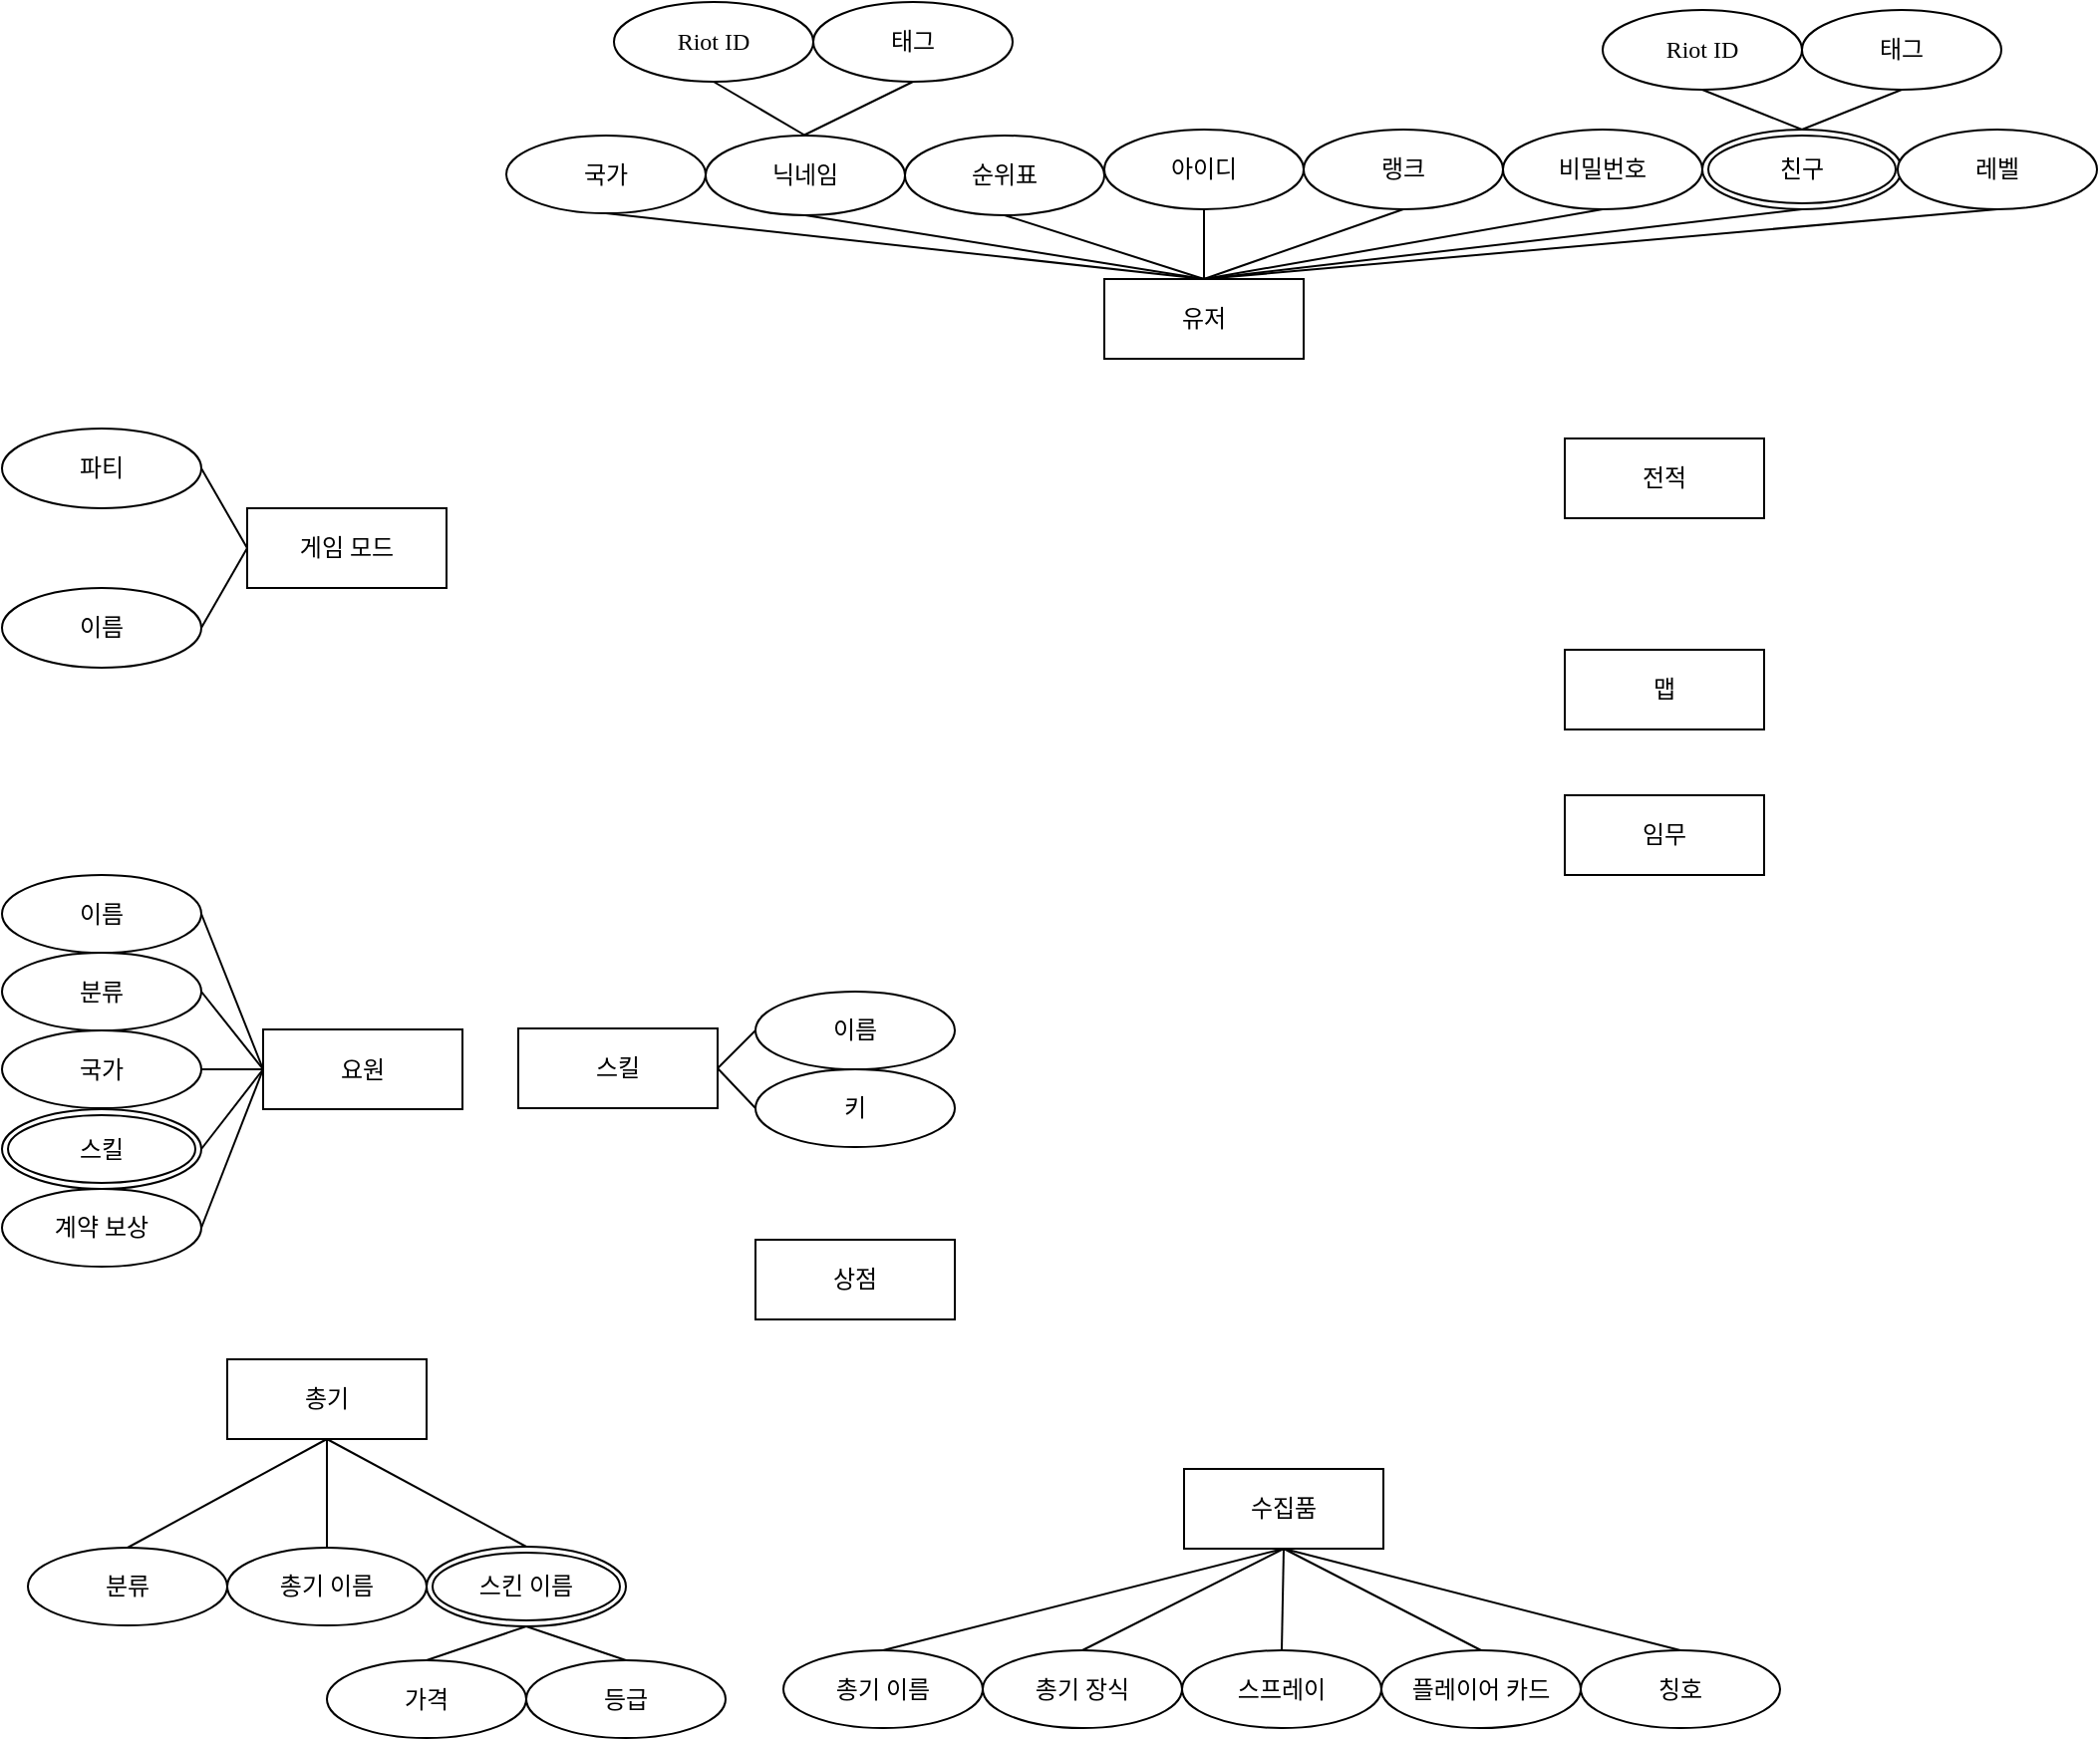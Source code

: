 <mxfile version="22.1.3" type="github">
  <diagram name="페이지-1" id="zk05ZA-Zpk7I3EBPABIb">
    <mxGraphModel dx="1368" dy="1288" grid="0" gridSize="10" guides="1" tooltips="1" connect="1" arrows="1" fold="1" page="0" pageScale="1" pageWidth="827" pageHeight="1169" math="0" shadow="0">
      <root>
        <mxCell id="0" />
        <mxCell id="1" parent="0" />
        <mxCell id="zfU9MCePH3HxPhG9rOXk-2" value="게임 모드" style="whiteSpace=wrap;html=1;align=center;fontFamily=Lucida Console;" vertex="1" parent="1">
          <mxGeometry x="-47" y="-95" width="100" height="40" as="geometry" />
        </mxCell>
        <mxCell id="zfU9MCePH3HxPhG9rOXk-5" value="유저" style="whiteSpace=wrap;html=1;align=center;fontFamily=Lucida Console;" vertex="1" parent="1">
          <mxGeometry x="383" y="-210" width="100" height="40" as="geometry" />
        </mxCell>
        <mxCell id="zfU9MCePH3HxPhG9rOXk-6" value="파티" style="ellipse;whiteSpace=wrap;html=1;align=center;fontFamily=Lucida Console;" vertex="1" parent="1">
          <mxGeometry x="-170" y="-135" width="100" height="40" as="geometry" />
        </mxCell>
        <mxCell id="zfU9MCePH3HxPhG9rOXk-7" value="이름" style="ellipse;whiteSpace=wrap;html=1;align=center;fontFamily=Lucida Console;" vertex="1" parent="1">
          <mxGeometry x="-170" y="-55" width="100" height="40" as="geometry" />
        </mxCell>
        <mxCell id="zfU9MCePH3HxPhG9rOXk-8" value="" style="endArrow=none;html=1;rounded=0;exitX=1;exitY=0.5;exitDx=0;exitDy=0;entryX=0;entryY=0.5;entryDx=0;entryDy=0;fontFamily=Lucida Console;" edge="1" parent="1" source="zfU9MCePH3HxPhG9rOXk-7" target="zfU9MCePH3HxPhG9rOXk-2">
          <mxGeometry relative="1" as="geometry">
            <mxPoint x="-39" y="19" as="sourcePoint" />
            <mxPoint x="-26" y="-34" as="targetPoint" />
          </mxGeometry>
        </mxCell>
        <mxCell id="zfU9MCePH3HxPhG9rOXk-9" value="" style="endArrow=none;html=1;rounded=0;entryX=0;entryY=0.5;entryDx=0;entryDy=0;exitX=1;exitY=0.5;exitDx=0;exitDy=0;fontFamily=Lucida Console;" edge="1" parent="1" source="zfU9MCePH3HxPhG9rOXk-6" target="zfU9MCePH3HxPhG9rOXk-2">
          <mxGeometry relative="1" as="geometry">
            <mxPoint x="-89" y="-62" as="sourcePoint" />
            <mxPoint x="-37" y="-65" as="targetPoint" />
          </mxGeometry>
        </mxCell>
        <mxCell id="zfU9MCePH3HxPhG9rOXk-11" value="아이디" style="ellipse;whiteSpace=wrap;html=1;align=center;fontFamily=Lucida Console;" vertex="1" parent="1">
          <mxGeometry x="383" y="-285" width="100" height="40" as="geometry" />
        </mxCell>
        <mxCell id="zfU9MCePH3HxPhG9rOXk-12" value="랭크" style="ellipse;whiteSpace=wrap;html=1;align=center;fontFamily=Lucida Console;" vertex="1" parent="1">
          <mxGeometry x="483" y="-285" width="100" height="40" as="geometry" />
        </mxCell>
        <mxCell id="zfU9MCePH3HxPhG9rOXk-13" value="비밀번호" style="ellipse;whiteSpace=wrap;html=1;align=center;fontFamily=Lucida Console;" vertex="1" parent="1">
          <mxGeometry x="583" y="-285" width="100" height="40" as="geometry" />
        </mxCell>
        <mxCell id="zfU9MCePH3HxPhG9rOXk-14" value="국가" style="ellipse;whiteSpace=wrap;html=1;align=center;fontFamily=Lucida Console;" vertex="1" parent="1">
          <mxGeometry x="83" y="-282" width="100" height="39" as="geometry" />
        </mxCell>
        <mxCell id="zfU9MCePH3HxPhG9rOXk-15" value="태그" style="ellipse;whiteSpace=wrap;html=1;align=center;fontFamily=Lucida Console;" vertex="1" parent="1">
          <mxGeometry x="237" y="-349" width="100" height="40" as="geometry" />
        </mxCell>
        <mxCell id="zfU9MCePH3HxPhG9rOXk-16" value="" style="endArrow=none;html=1;rounded=0;entryX=0.49;entryY=0;entryDx=0;entryDy=0;exitX=0.5;exitY=1;exitDx=0;exitDy=0;entryPerimeter=0;fontFamily=Lucida Console;" edge="1" parent="1" source="zfU9MCePH3HxPhG9rOXk-15" target="zfU9MCePH3HxPhG9rOXk-37">
          <mxGeometry relative="1" as="geometry">
            <mxPoint x="210" y="8" as="sourcePoint" />
            <mxPoint x="233" y="-271" as="targetPoint" />
          </mxGeometry>
        </mxCell>
        <mxCell id="zfU9MCePH3HxPhG9rOXk-17" value="" style="endArrow=none;html=1;rounded=0;entryX=0.5;entryY=0;entryDx=0;entryDy=0;exitX=0.5;exitY=1;exitDx=0;exitDy=0;fontFamily=Lucida Console;" edge="1" parent="1" source="zfU9MCePH3HxPhG9rOXk-36" target="zfU9MCePH3HxPhG9rOXk-37">
          <mxGeometry relative="1" as="geometry">
            <mxPoint x="273" y="-97" as="sourcePoint" />
            <mxPoint x="233" y="-271" as="targetPoint" />
          </mxGeometry>
        </mxCell>
        <mxCell id="zfU9MCePH3HxPhG9rOXk-18" value="" style="endArrow=none;html=1;rounded=0;entryX=0.5;entryY=0;entryDx=0;entryDy=0;exitX=0.5;exitY=1;exitDx=0;exitDy=0;fontFamily=Lucida Console;" edge="1" parent="1" source="zfU9MCePH3HxPhG9rOXk-11" target="zfU9MCePH3HxPhG9rOXk-5">
          <mxGeometry relative="1" as="geometry">
            <mxPoint x="251" y="-225" as="sourcePoint" />
            <mxPoint x="453" y="-190" as="targetPoint" />
          </mxGeometry>
        </mxCell>
        <mxCell id="zfU9MCePH3HxPhG9rOXk-19" value="" style="endArrow=none;html=1;rounded=0;entryX=0.5;entryY=1;entryDx=0;entryDy=0;exitX=0.5;exitY=0;exitDx=0;exitDy=0;fontFamily=Lucida Console;" edge="1" parent="1" source="zfU9MCePH3HxPhG9rOXk-5" target="zfU9MCePH3HxPhG9rOXk-12">
          <mxGeometry relative="1" as="geometry">
            <mxPoint x="261" y="-215" as="sourcePoint" />
            <mxPoint x="463" y="-180" as="targetPoint" />
          </mxGeometry>
        </mxCell>
        <mxCell id="zfU9MCePH3HxPhG9rOXk-20" value="" style="endArrow=none;html=1;rounded=0;entryX=0.5;entryY=1;entryDx=0;entryDy=0;exitX=0.5;exitY=0;exitDx=0;exitDy=0;fontFamily=Lucida Console;" edge="1" parent="1" source="zfU9MCePH3HxPhG9rOXk-5" target="zfU9MCePH3HxPhG9rOXk-13">
          <mxGeometry relative="1" as="geometry">
            <mxPoint x="443" y="-200" as="sourcePoint" />
            <mxPoint x="543" y="-235" as="targetPoint" />
          </mxGeometry>
        </mxCell>
        <mxCell id="zfU9MCePH3HxPhG9rOXk-21" value="" style="endArrow=none;html=1;rounded=0;entryX=0.5;entryY=1;entryDx=0;entryDy=0;exitX=0.5;exitY=0;exitDx=0;exitDy=0;fontFamily=Lucida Console;" edge="1" parent="1" source="zfU9MCePH3HxPhG9rOXk-5" target="zfU9MCePH3HxPhG9rOXk-14">
          <mxGeometry relative="1" as="geometry">
            <mxPoint x="443" y="-200" as="sourcePoint" />
            <mxPoint x="643" y="-235" as="targetPoint" />
          </mxGeometry>
        </mxCell>
        <mxCell id="zfU9MCePH3HxPhG9rOXk-22" value="순위표" style="ellipse;whiteSpace=wrap;html=1;align=center;fontFamily=Lucida Console;" vertex="1" parent="1">
          <mxGeometry x="283" y="-282" width="100" height="40" as="geometry" />
        </mxCell>
        <mxCell id="zfU9MCePH3HxPhG9rOXk-23" value="" style="endArrow=none;html=1;rounded=0;entryX=0.5;entryY=0;entryDx=0;entryDy=0;exitX=0.5;exitY=1;exitDx=0;exitDy=0;fontFamily=Lucida Console;" edge="1" parent="1" source="zfU9MCePH3HxPhG9rOXk-22" target="zfU9MCePH3HxPhG9rOXk-5">
          <mxGeometry relative="1" as="geometry">
            <mxPoint x="241" y="-235" as="sourcePoint" />
            <mxPoint x="443" y="-200" as="targetPoint" />
          </mxGeometry>
        </mxCell>
        <mxCell id="zfU9MCePH3HxPhG9rOXk-24" value="상점" style="whiteSpace=wrap;html=1;align=center;fontFamily=Lucida Console;" vertex="1" parent="1">
          <mxGeometry x="208" y="272" width="100" height="40" as="geometry" />
        </mxCell>
        <mxCell id="zfU9MCePH3HxPhG9rOXk-29" value="전적" style="whiteSpace=wrap;html=1;align=center;fontFamily=Lucida Console;" vertex="1" parent="1">
          <mxGeometry x="614" y="-130" width="100" height="40" as="geometry" />
        </mxCell>
        <mxCell id="zfU9MCePH3HxPhG9rOXk-31" value="맵" style="whiteSpace=wrap;html=1;align=center;fontFamily=Lucida Console;" vertex="1" parent="1">
          <mxGeometry x="614" y="-24" width="100" height="40" as="geometry" />
        </mxCell>
        <mxCell id="zfU9MCePH3HxPhG9rOXk-32" value="임무" style="whiteSpace=wrap;html=1;align=center;fontFamily=Lucida Console;" vertex="1" parent="1">
          <mxGeometry x="614" y="49" width="100" height="40" as="geometry" />
        </mxCell>
        <mxCell id="zfU9MCePH3HxPhG9rOXk-33" value="수집품" style="whiteSpace=wrap;html=1;align=center;fontFamily=Lucida Console;" vertex="1" parent="1">
          <mxGeometry x="423" y="387" width="100" height="40" as="geometry" />
        </mxCell>
        <mxCell id="zfU9MCePH3HxPhG9rOXk-36" value="Riot ID" style="ellipse;whiteSpace=wrap;html=1;align=center;fontFamily=Lucida Console;" vertex="1" parent="1">
          <mxGeometry x="137" y="-349" width="100" height="40" as="geometry" />
        </mxCell>
        <mxCell id="zfU9MCePH3HxPhG9rOXk-37" value="닉네임" style="ellipse;whiteSpace=wrap;html=1;align=center;fontFamily=Lucida Console;" vertex="1" parent="1">
          <mxGeometry x="183" y="-282" width="100" height="40" as="geometry" />
        </mxCell>
        <mxCell id="zfU9MCePH3HxPhG9rOXk-38" value="" style="endArrow=none;html=1;rounded=0;entryX=0.5;entryY=0;entryDx=0;entryDy=0;exitX=0.5;exitY=1;exitDx=0;exitDy=0;fontFamily=Lucida Console;" edge="1" parent="1" source="zfU9MCePH3HxPhG9rOXk-37" target="zfU9MCePH3HxPhG9rOXk-5">
          <mxGeometry relative="1" as="geometry">
            <mxPoint x="246" y="-218" as="sourcePoint" />
            <mxPoint x="443" y="-200" as="targetPoint" />
          </mxGeometry>
        </mxCell>
        <mxCell id="zfU9MCePH3HxPhG9rOXk-40" value="" style="endArrow=none;html=1;rounded=0;entryX=0.5;entryY=1;entryDx=0;entryDy=0;exitX=0.5;exitY=0;exitDx=0;exitDy=0;fontFamily=Lucida Console;" edge="1" parent="1" source="zfU9MCePH3HxPhG9rOXk-5" target="zfU9MCePH3HxPhG9rOXk-49">
          <mxGeometry relative="1" as="geometry">
            <mxPoint x="443" y="-200" as="sourcePoint" />
            <mxPoint x="733" y="-245" as="targetPoint" />
          </mxGeometry>
        </mxCell>
        <mxCell id="zfU9MCePH3HxPhG9rOXk-41" value="태그" style="ellipse;whiteSpace=wrap;html=1;align=center;fontFamily=Lucida Console;" vertex="1" parent="1">
          <mxGeometry x="733" y="-345" width="100" height="40" as="geometry" />
        </mxCell>
        <mxCell id="zfU9MCePH3HxPhG9rOXk-42" value="Riot ID" style="ellipse;whiteSpace=wrap;html=1;align=center;fontFamily=Lucida Console;" vertex="1" parent="1">
          <mxGeometry x="633" y="-345" width="100" height="40" as="geometry" />
        </mxCell>
        <mxCell id="zfU9MCePH3HxPhG9rOXk-47" value="" style="endArrow=none;html=1;rounded=0;exitX=0.5;exitY=1;exitDx=0;exitDy=0;entryX=0.5;entryY=0;entryDx=0;entryDy=0;fontFamily=Lucida Console;" edge="1" parent="1" source="zfU9MCePH3HxPhG9rOXk-41" target="zfU9MCePH3HxPhG9rOXk-49">
          <mxGeometry relative="1" as="geometry">
            <mxPoint x="778" y="-309" as="sourcePoint" />
            <mxPoint x="733" y="-303" as="targetPoint" />
          </mxGeometry>
        </mxCell>
        <mxCell id="zfU9MCePH3HxPhG9rOXk-48" value="" style="endArrow=none;html=1;rounded=0;entryX=0.5;entryY=0;entryDx=0;entryDy=0;exitX=0.5;exitY=1;exitDx=0;exitDy=0;fontFamily=Lucida Console;" edge="1" parent="1" source="zfU9MCePH3HxPhG9rOXk-42" target="zfU9MCePH3HxPhG9rOXk-49">
          <mxGeometry relative="1" as="geometry">
            <mxPoint x="793" y="-295" as="sourcePoint" />
            <mxPoint x="733" y="-285" as="targetPoint" />
          </mxGeometry>
        </mxCell>
        <mxCell id="zfU9MCePH3HxPhG9rOXk-49" value="친구" style="ellipse;shape=doubleEllipse;margin=3;whiteSpace=wrap;html=1;align=center;fontFamily=Lucida Console;" vertex="1" parent="1">
          <mxGeometry x="683" y="-285" width="100" height="40" as="geometry" />
        </mxCell>
        <mxCell id="zfU9MCePH3HxPhG9rOXk-51" value="총기 장식" style="ellipse;whiteSpace=wrap;html=1;align=center;fontFamily=Lucida Console;" vertex="1" parent="1">
          <mxGeometry x="322" y="478" width="100" height="39" as="geometry" />
        </mxCell>
        <mxCell id="zfU9MCePH3HxPhG9rOXk-53" value="스프레이" style="ellipse;whiteSpace=wrap;html=1;align=center;fontFamily=Lucida Console;" vertex="1" parent="1">
          <mxGeometry x="422" y="478" width="100" height="39" as="geometry" />
        </mxCell>
        <mxCell id="zfU9MCePH3HxPhG9rOXk-55" value="플레이어 카드" style="ellipse;whiteSpace=wrap;html=1;align=center;fontFamily=Lucida Console;" vertex="1" parent="1">
          <mxGeometry x="522" y="478" width="100" height="39" as="geometry" />
        </mxCell>
        <mxCell id="zfU9MCePH3HxPhG9rOXk-56" value="칭호" style="ellipse;whiteSpace=wrap;html=1;align=center;fontFamily=Lucida Console;" vertex="1" parent="1">
          <mxGeometry x="622" y="478" width="100" height="39" as="geometry" />
        </mxCell>
        <mxCell id="zfU9MCePH3HxPhG9rOXk-61" value="" style="endArrow=none;html=1;rounded=0;fontFamily=Lucida Console;exitX=0.5;exitY=0;exitDx=0;exitDy=0;entryX=0.5;entryY=1;entryDx=0;entryDy=0;" edge="1" parent="1" source="zfU9MCePH3HxPhG9rOXk-51" target="zfU9MCePH3HxPhG9rOXk-33">
          <mxGeometry relative="1" as="geometry">
            <mxPoint x="338" y="487" as="sourcePoint" />
            <mxPoint x="471" y="438" as="targetPoint" />
          </mxGeometry>
        </mxCell>
        <mxCell id="zfU9MCePH3HxPhG9rOXk-62" value="" style="endArrow=none;html=1;rounded=0;fontFamily=Lucida Console;exitX=0.5;exitY=0;exitDx=0;exitDy=0;entryX=0.5;entryY=1;entryDx=0;entryDy=0;" edge="1" parent="1" source="zfU9MCePH3HxPhG9rOXk-53" target="zfU9MCePH3HxPhG9rOXk-33">
          <mxGeometry relative="1" as="geometry">
            <mxPoint x="438" y="487" as="sourcePoint" />
            <mxPoint x="472" y="428" as="targetPoint" />
          </mxGeometry>
        </mxCell>
        <mxCell id="zfU9MCePH3HxPhG9rOXk-63" value="" style="endArrow=none;html=1;rounded=0;fontFamily=Lucida Console;exitX=0.5;exitY=0;exitDx=0;exitDy=0;entryX=0.5;entryY=1;entryDx=0;entryDy=0;" edge="1" parent="1" source="zfU9MCePH3HxPhG9rOXk-55" target="zfU9MCePH3HxPhG9rOXk-33">
          <mxGeometry relative="1" as="geometry">
            <mxPoint x="538" y="487" as="sourcePoint" />
            <mxPoint x="476" y="457" as="targetPoint" />
          </mxGeometry>
        </mxCell>
        <mxCell id="zfU9MCePH3HxPhG9rOXk-64" value="" style="endArrow=none;html=1;rounded=0;fontFamily=Lucida Console;exitX=0.5;exitY=0;exitDx=0;exitDy=0;entryX=0.5;entryY=1;entryDx=0;entryDy=0;" edge="1" parent="1" source="zfU9MCePH3HxPhG9rOXk-56" target="zfU9MCePH3HxPhG9rOXk-33">
          <mxGeometry relative="1" as="geometry">
            <mxPoint x="638" y="487" as="sourcePoint" />
            <mxPoint x="483" y="437" as="targetPoint" />
          </mxGeometry>
        </mxCell>
        <mxCell id="zfU9MCePH3HxPhG9rOXk-67" value="" style="endArrow=none;html=1;rounded=0;fontFamily=Lucida Console;exitX=0.5;exitY=0;exitDx=0;exitDy=0;entryX=0.5;entryY=1;entryDx=0;entryDy=0;" edge="1" parent="1" source="zfU9MCePH3HxPhG9rOXk-71" target="zfU9MCePH3HxPhG9rOXk-93">
          <mxGeometry relative="1" as="geometry">
            <mxPoint x="-56" y="426" as="sourcePoint" />
            <mxPoint x="-10" y="346" as="targetPoint" />
          </mxGeometry>
        </mxCell>
        <mxCell id="zfU9MCePH3HxPhG9rOXk-68" value="스킨 이름" style="ellipse;shape=doubleEllipse;margin=3;whiteSpace=wrap;html=1;align=center;fontFamily=Lucida Console;" vertex="1" parent="1">
          <mxGeometry x="43" y="426" width="100" height="40" as="geometry" />
        </mxCell>
        <mxCell id="zfU9MCePH3HxPhG9rOXk-69" value="" style="endArrow=none;html=1;rounded=0;fontFamily=Lucida Console;exitX=0.5;exitY=0;exitDx=0;exitDy=0;entryX=0.5;entryY=1;entryDx=0;entryDy=0;" edge="1" parent="1" source="zfU9MCePH3HxPhG9rOXk-68" target="zfU9MCePH3HxPhG9rOXk-93">
          <mxGeometry relative="1" as="geometry">
            <mxPoint x="-46" y="436" as="sourcePoint" />
            <mxPoint x="2" y="347" as="targetPoint" />
          </mxGeometry>
        </mxCell>
        <mxCell id="zfU9MCePH3HxPhG9rOXk-71" value="총기 이름" style="ellipse;whiteSpace=wrap;html=1;align=center;fontFamily=Lucida Console;" vertex="1" parent="1">
          <mxGeometry x="-57" y="426.5" width="100" height="39" as="geometry" />
        </mxCell>
        <mxCell id="zfU9MCePH3HxPhG9rOXk-73" value="등급" style="ellipse;whiteSpace=wrap;html=1;align=center;fontFamily=Lucida Console;" vertex="1" parent="1">
          <mxGeometry x="93" y="483" width="100" height="39" as="geometry" />
        </mxCell>
        <mxCell id="zfU9MCePH3HxPhG9rOXk-74" value="" style="endArrow=none;html=1;rounded=0;entryX=0.5;entryY=0;entryDx=0;entryDy=0;fontFamily=Lucida Console;exitX=0.5;exitY=1;exitDx=0;exitDy=0;" edge="1" parent="1" source="zfU9MCePH3HxPhG9rOXk-68" target="zfU9MCePH3HxPhG9rOXk-73">
          <mxGeometry relative="1" as="geometry">
            <mxPoint x="164" y="442" as="sourcePoint" />
            <mxPoint x="52" y="337" as="targetPoint" />
          </mxGeometry>
        </mxCell>
        <mxCell id="zfU9MCePH3HxPhG9rOXk-75" value="가격" style="ellipse;whiteSpace=wrap;html=1;align=center;fontFamily=Lucida Console;" vertex="1" parent="1">
          <mxGeometry x="-7" y="483" width="100" height="39" as="geometry" />
        </mxCell>
        <mxCell id="zfU9MCePH3HxPhG9rOXk-76" value="" style="endArrow=none;html=1;rounded=0;entryX=0.5;entryY=0;entryDx=0;entryDy=0;fontFamily=Lucida Console;exitX=0.5;exitY=1;exitDx=0;exitDy=0;" edge="1" parent="1" source="zfU9MCePH3HxPhG9rOXk-68" target="zfU9MCePH3HxPhG9rOXk-75">
          <mxGeometry relative="1" as="geometry">
            <mxPoint x="103" y="476" as="sourcePoint" />
            <mxPoint x="172" y="518" as="targetPoint" />
          </mxGeometry>
        </mxCell>
        <mxCell id="zfU9MCePH3HxPhG9rOXk-77" value="분류" style="ellipse;whiteSpace=wrap;html=1;align=center;fontFamily=Lucida Console;" vertex="1" parent="1">
          <mxGeometry x="-157" y="426.5" width="100" height="39" as="geometry" />
        </mxCell>
        <mxCell id="zfU9MCePH3HxPhG9rOXk-78" value="" style="endArrow=none;html=1;rounded=0;fontFamily=Lucida Console;exitX=0.5;exitY=0;exitDx=0;exitDy=0;entryX=0.5;entryY=1;entryDx=0;entryDy=0;" edge="1" parent="1" source="zfU9MCePH3HxPhG9rOXk-77" target="zfU9MCePH3HxPhG9rOXk-93">
          <mxGeometry relative="1" as="geometry">
            <mxPoint x="-46" y="437" as="sourcePoint" />
            <mxPoint x="-24" y="350" as="targetPoint" />
          </mxGeometry>
        </mxCell>
        <mxCell id="zfU9MCePH3HxPhG9rOXk-79" value="이름" style="ellipse;whiteSpace=wrap;html=1;align=center;fontFamily=Lucida Console;" vertex="1" parent="1">
          <mxGeometry x="-170" y="89" width="100" height="39" as="geometry" />
        </mxCell>
        <mxCell id="zfU9MCePH3HxPhG9rOXk-80" value="분류" style="ellipse;whiteSpace=wrap;html=1;align=center;fontFamily=Lucida Console;" vertex="1" parent="1">
          <mxGeometry x="-170" y="128" width="100" height="39" as="geometry" />
        </mxCell>
        <mxCell id="zfU9MCePH3HxPhG9rOXk-82" value="국가" style="ellipse;whiteSpace=wrap;html=1;align=center;fontFamily=Lucida Console;" vertex="1" parent="1">
          <mxGeometry x="-170" y="167" width="100" height="39" as="geometry" />
        </mxCell>
        <mxCell id="zfU9MCePH3HxPhG9rOXk-84" value="계약 보상" style="ellipse;whiteSpace=wrap;html=1;align=center;fontFamily=Lucida Console;" vertex="1" parent="1">
          <mxGeometry x="-170" y="246.5" width="100" height="39" as="geometry" />
        </mxCell>
        <mxCell id="zfU9MCePH3HxPhG9rOXk-85" value="" style="endArrow=none;html=1;rounded=0;entryX=0;entryY=0.5;entryDx=0;entryDy=0;fontFamily=Lucida Console;exitX=1;exitY=0.5;exitDx=0;exitDy=0;" edge="1" parent="1" source="zfU9MCePH3HxPhG9rOXk-79" target="zfU9MCePH3HxPhG9rOXk-91">
          <mxGeometry relative="1" as="geometry">
            <mxPoint x="21" y="178.5" as="sourcePoint" />
            <mxPoint x="-39.0" y="188" as="targetPoint" />
          </mxGeometry>
        </mxCell>
        <mxCell id="zfU9MCePH3HxPhG9rOXk-86" value="" style="endArrow=none;html=1;rounded=0;entryX=0;entryY=0.5;entryDx=0;entryDy=0;fontFamily=Lucida Console;exitX=1;exitY=0.5;exitDx=0;exitDy=0;" edge="1" parent="1" source="zfU9MCePH3HxPhG9rOXk-80" target="zfU9MCePH3HxPhG9rOXk-91">
          <mxGeometry relative="1" as="geometry">
            <mxPoint x="-59" y="148.5" as="sourcePoint" />
            <mxPoint x="-39.0" y="188" as="targetPoint" />
          </mxGeometry>
        </mxCell>
        <mxCell id="zfU9MCePH3HxPhG9rOXk-87" value="" style="endArrow=none;html=1;rounded=0;entryX=0;entryY=0.5;entryDx=0;entryDy=0;fontFamily=Lucida Console;exitX=1;exitY=0.5;exitDx=0;exitDy=0;" edge="1" parent="1" source="zfU9MCePH3HxPhG9rOXk-82" target="zfU9MCePH3HxPhG9rOXk-91">
          <mxGeometry relative="1" as="geometry">
            <mxPoint x="-59" y="187.5" as="sourcePoint" />
            <mxPoint x="-39.0" y="188" as="targetPoint" />
          </mxGeometry>
        </mxCell>
        <mxCell id="zfU9MCePH3HxPhG9rOXk-88" value="" style="endArrow=none;html=1;rounded=0;entryX=0;entryY=0.5;entryDx=0;entryDy=0;fontFamily=Lucida Console;exitX=1;exitY=0.5;exitDx=0;exitDy=0;" edge="1" parent="1" source="zfU9MCePH3HxPhG9rOXk-101" target="zfU9MCePH3HxPhG9rOXk-91">
          <mxGeometry relative="1" as="geometry">
            <mxPoint x="-70.0" y="228.5" as="sourcePoint" />
            <mxPoint x="-39.0" y="188" as="targetPoint" />
          </mxGeometry>
        </mxCell>
        <mxCell id="zfU9MCePH3HxPhG9rOXk-89" value="" style="endArrow=none;html=1;rounded=0;entryX=0;entryY=0.5;entryDx=0;entryDy=0;fontFamily=Lucida Console;exitX=1;exitY=0.5;exitDx=0;exitDy=0;" edge="1" parent="1" source="zfU9MCePH3HxPhG9rOXk-84" target="zfU9MCePH3HxPhG9rOXk-91">
          <mxGeometry relative="1" as="geometry">
            <mxPoint x="-59" y="268.5" as="sourcePoint" />
            <mxPoint x="-39.0" y="188" as="targetPoint" />
          </mxGeometry>
        </mxCell>
        <mxCell id="zfU9MCePH3HxPhG9rOXk-91" value="요원" style="whiteSpace=wrap;html=1;align=center;fontFamily=Lucida Console;" vertex="1" parent="1">
          <mxGeometry x="-39" y="166.5" width="100" height="40" as="geometry" />
        </mxCell>
        <mxCell id="zfU9MCePH3HxPhG9rOXk-93" value="총기" style="whiteSpace=wrap;html=1;align=center;fontFamily=Lucida Console;" vertex="1" parent="1">
          <mxGeometry x="-57" y="332" width="100" height="40" as="geometry" />
        </mxCell>
        <mxCell id="zfU9MCePH3HxPhG9rOXk-94" value="총기 이름" style="ellipse;whiteSpace=wrap;html=1;align=center;fontFamily=Lucida Console;" vertex="1" parent="1">
          <mxGeometry x="222" y="478" width="100" height="39" as="geometry" />
        </mxCell>
        <mxCell id="zfU9MCePH3HxPhG9rOXk-95" value="" style="endArrow=none;html=1;rounded=0;fontFamily=Lucida Console;exitX=0.5;exitY=0;exitDx=0;exitDy=0;entryX=0.5;entryY=1;entryDx=0;entryDy=0;" edge="1" parent="1" source="zfU9MCePH3HxPhG9rOXk-94" target="zfU9MCePH3HxPhG9rOXk-33">
          <mxGeometry relative="1" as="geometry">
            <mxPoint x="382" y="488" as="sourcePoint" />
            <mxPoint x="358" y="423" as="targetPoint" />
          </mxGeometry>
        </mxCell>
        <mxCell id="zfU9MCePH3HxPhG9rOXk-96" value="스킬" style="whiteSpace=wrap;html=1;align=center;fontFamily=Lucida Console;" vertex="1" parent="1">
          <mxGeometry x="89" y="166" width="100" height="40" as="geometry" />
        </mxCell>
        <mxCell id="zfU9MCePH3HxPhG9rOXk-97" value="이름" style="ellipse;whiteSpace=wrap;html=1;align=center;fontFamily=Lucida Console;" vertex="1" parent="1">
          <mxGeometry x="208" y="147.5" width="100" height="39" as="geometry" />
        </mxCell>
        <mxCell id="zfU9MCePH3HxPhG9rOXk-98" value="" style="endArrow=none;html=1;rounded=0;exitX=0;exitY=0.5;exitDx=0;exitDy=0;entryX=1;entryY=0.5;entryDx=0;entryDy=0;fontFamily=Lucida Console;" edge="1" parent="1" source="zfU9MCePH3HxPhG9rOXk-97" target="zfU9MCePH3HxPhG9rOXk-96">
          <mxGeometry relative="1" as="geometry">
            <mxPoint x="-74" y="-25" as="sourcePoint" />
            <mxPoint x="-51" y="-65" as="targetPoint" />
          </mxGeometry>
        </mxCell>
        <mxCell id="zfU9MCePH3HxPhG9rOXk-99" value="키" style="ellipse;whiteSpace=wrap;html=1;align=center;fontFamily=Lucida Console;" vertex="1" parent="1">
          <mxGeometry x="208" y="186.5" width="100" height="39" as="geometry" />
        </mxCell>
        <mxCell id="zfU9MCePH3HxPhG9rOXk-100" value="" style="endArrow=none;html=1;rounded=0;exitX=0;exitY=0.5;exitDx=0;exitDy=0;entryX=1;entryY=0.5;entryDx=0;entryDy=0;fontFamily=Lucida Console;" edge="1" parent="1" source="zfU9MCePH3HxPhG9rOXk-99" target="zfU9MCePH3HxPhG9rOXk-96">
          <mxGeometry relative="1" as="geometry">
            <mxPoint x="220" y="148" as="sourcePoint" />
            <mxPoint x="199" y="196" as="targetPoint" />
          </mxGeometry>
        </mxCell>
        <mxCell id="zfU9MCePH3HxPhG9rOXk-101" value="스킬" style="ellipse;shape=doubleEllipse;margin=3;whiteSpace=wrap;html=1;align=center;fontFamily=Lucida Console;" vertex="1" parent="1">
          <mxGeometry x="-170" y="206.5" width="100" height="40" as="geometry" />
        </mxCell>
        <mxCell id="zfU9MCePH3HxPhG9rOXk-102" value="레벨" style="ellipse;whiteSpace=wrap;html=1;align=center;fontFamily=Lucida Console;" vertex="1" parent="1">
          <mxGeometry x="781" y="-285" width="100" height="40" as="geometry" />
        </mxCell>
        <mxCell id="zfU9MCePH3HxPhG9rOXk-103" value="" style="endArrow=none;html=1;rounded=0;entryX=0.5;entryY=1;entryDx=0;entryDy=0;exitX=0.5;exitY=0;exitDx=0;exitDy=0;fontFamily=Lucida Console;" edge="1" parent="1" source="zfU9MCePH3HxPhG9rOXk-5" target="zfU9MCePH3HxPhG9rOXk-102">
          <mxGeometry relative="1" as="geometry">
            <mxPoint x="443" y="-200" as="sourcePoint" />
            <mxPoint x="743" y="-235" as="targetPoint" />
          </mxGeometry>
        </mxCell>
      </root>
    </mxGraphModel>
  </diagram>
</mxfile>

